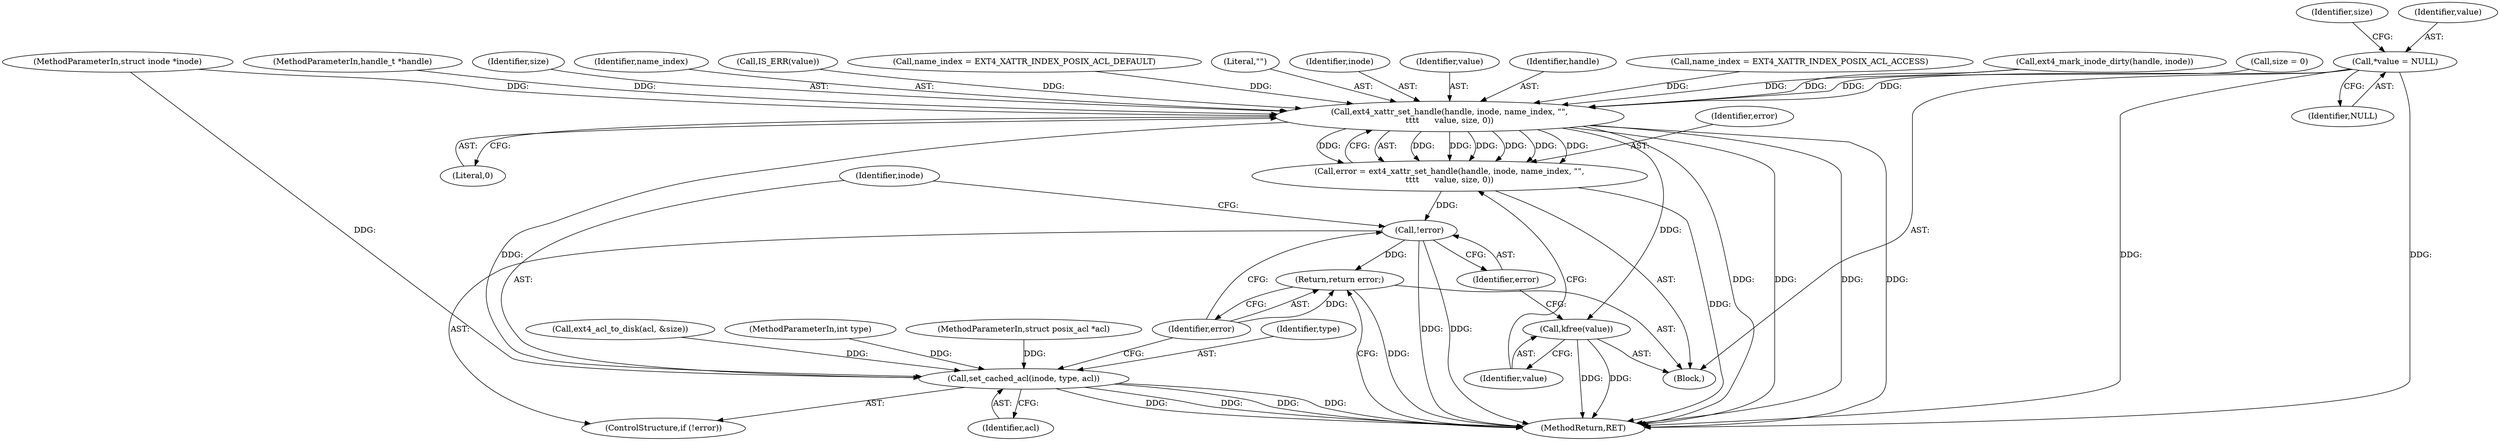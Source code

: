 digraph "0_linux_073931017b49d9458aa351605b43a7e34598caef_3@pointer" {
"1000108" [label="(Call,*value = NULL)"];
"1000190" [label="(Call,ext4_xattr_set_handle(handle, inode, name_index, \"\",\n\t\t\t\t      value, size, 0))"];
"1000188" [label="(Call,error = ext4_xattr_set_handle(handle, inode, name_index, \"\",\n\t\t\t\t      value, size, 0))"];
"1000201" [label="(Call,!error)"];
"1000207" [label="(Return,return error;)"];
"1000198" [label="(Call,kfree(value))"];
"1000203" [label="(Call,set_cached_acl(inode, type, acl))"];
"1000209" [label="(MethodReturn,RET)"];
"1000204" [label="(Identifier,inode)"];
"1000190" [label="(Call,ext4_xattr_set_handle(handle, inode, name_index, \"\",\n\t\t\t\t      value, size, 0))"];
"1000194" [label="(Literal,\"\")"];
"1000192" [label="(Identifier,inode)"];
"1000200" [label="(ControlStructure,if (!error))"];
"1000195" [label="(Identifier,value)"];
"1000203" [label="(Call,set_cached_acl(inode, type, acl))"];
"1000191" [label="(Identifier,handle)"];
"1000120" [label="(Call,name_index = EXT4_XATTR_INDEX_POSIX_ACL_ACCESS)"];
"1000198" [label="(Call,kfree(value))"];
"1000105" [label="(Block,)"];
"1000110" [label="(Identifier,NULL)"];
"1000108" [label="(Call,*value = NULL)"];
"1000197" [label="(Literal,0)"];
"1000205" [label="(Identifier,type)"];
"1000201" [label="(Call,!error)"];
"1000199" [label="(Identifier,value)"];
"1000189" [label="(Identifier,error)"];
"1000176" [label="(Call,ext4_acl_to_disk(acl, &size))"];
"1000103" [label="(MethodParameterIn,int type)"];
"1000146" [label="(Call,ext4_mark_inode_dirty(handle, inode))"];
"1000112" [label="(Call,size = 0)"];
"1000101" [label="(MethodParameterIn,handle_t *handle)"];
"1000206" [label="(Identifier,acl)"];
"1000196" [label="(Identifier,size)"];
"1000102" [label="(MethodParameterIn,struct inode *inode)"];
"1000113" [label="(Identifier,size)"];
"1000109" [label="(Identifier,value)"];
"1000188" [label="(Call,error = ext4_xattr_set_handle(handle, inode, name_index, \"\",\n\t\t\t\t      value, size, 0))"];
"1000208" [label="(Identifier,error)"];
"1000193" [label="(Identifier,name_index)"];
"1000181" [label="(Call,IS_ERR(value))"];
"1000202" [label="(Identifier,error)"];
"1000104" [label="(MethodParameterIn,struct posix_acl *acl)"];
"1000151" [label="(Call,name_index = EXT4_XATTR_INDEX_POSIX_ACL_DEFAULT)"];
"1000207" [label="(Return,return error;)"];
"1000108" -> "1000105"  [label="AST: "];
"1000108" -> "1000110"  [label="CFG: "];
"1000109" -> "1000108"  [label="AST: "];
"1000110" -> "1000108"  [label="AST: "];
"1000113" -> "1000108"  [label="CFG: "];
"1000108" -> "1000209"  [label="DDG: "];
"1000108" -> "1000209"  [label="DDG: "];
"1000108" -> "1000190"  [label="DDG: "];
"1000190" -> "1000188"  [label="AST: "];
"1000190" -> "1000197"  [label="CFG: "];
"1000191" -> "1000190"  [label="AST: "];
"1000192" -> "1000190"  [label="AST: "];
"1000193" -> "1000190"  [label="AST: "];
"1000194" -> "1000190"  [label="AST: "];
"1000195" -> "1000190"  [label="AST: "];
"1000196" -> "1000190"  [label="AST: "];
"1000197" -> "1000190"  [label="AST: "];
"1000188" -> "1000190"  [label="CFG: "];
"1000190" -> "1000209"  [label="DDG: "];
"1000190" -> "1000209"  [label="DDG: "];
"1000190" -> "1000209"  [label="DDG: "];
"1000190" -> "1000209"  [label="DDG: "];
"1000190" -> "1000188"  [label="DDG: "];
"1000190" -> "1000188"  [label="DDG: "];
"1000190" -> "1000188"  [label="DDG: "];
"1000190" -> "1000188"  [label="DDG: "];
"1000190" -> "1000188"  [label="DDG: "];
"1000190" -> "1000188"  [label="DDG: "];
"1000190" -> "1000188"  [label="DDG: "];
"1000146" -> "1000190"  [label="DDG: "];
"1000146" -> "1000190"  [label="DDG: "];
"1000101" -> "1000190"  [label="DDG: "];
"1000102" -> "1000190"  [label="DDG: "];
"1000151" -> "1000190"  [label="DDG: "];
"1000120" -> "1000190"  [label="DDG: "];
"1000181" -> "1000190"  [label="DDG: "];
"1000112" -> "1000190"  [label="DDG: "];
"1000190" -> "1000198"  [label="DDG: "];
"1000190" -> "1000203"  [label="DDG: "];
"1000188" -> "1000105"  [label="AST: "];
"1000189" -> "1000188"  [label="AST: "];
"1000199" -> "1000188"  [label="CFG: "];
"1000188" -> "1000209"  [label="DDG: "];
"1000188" -> "1000201"  [label="DDG: "];
"1000201" -> "1000200"  [label="AST: "];
"1000201" -> "1000202"  [label="CFG: "];
"1000202" -> "1000201"  [label="AST: "];
"1000204" -> "1000201"  [label="CFG: "];
"1000208" -> "1000201"  [label="CFG: "];
"1000201" -> "1000209"  [label="DDG: "];
"1000201" -> "1000209"  [label="DDG: "];
"1000201" -> "1000207"  [label="DDG: "];
"1000207" -> "1000105"  [label="AST: "];
"1000207" -> "1000208"  [label="CFG: "];
"1000208" -> "1000207"  [label="AST: "];
"1000209" -> "1000207"  [label="CFG: "];
"1000207" -> "1000209"  [label="DDG: "];
"1000208" -> "1000207"  [label="DDG: "];
"1000198" -> "1000105"  [label="AST: "];
"1000198" -> "1000199"  [label="CFG: "];
"1000199" -> "1000198"  [label="AST: "];
"1000202" -> "1000198"  [label="CFG: "];
"1000198" -> "1000209"  [label="DDG: "];
"1000198" -> "1000209"  [label="DDG: "];
"1000203" -> "1000200"  [label="AST: "];
"1000203" -> "1000206"  [label="CFG: "];
"1000204" -> "1000203"  [label="AST: "];
"1000205" -> "1000203"  [label="AST: "];
"1000206" -> "1000203"  [label="AST: "];
"1000208" -> "1000203"  [label="CFG: "];
"1000203" -> "1000209"  [label="DDG: "];
"1000203" -> "1000209"  [label="DDG: "];
"1000203" -> "1000209"  [label="DDG: "];
"1000203" -> "1000209"  [label="DDG: "];
"1000102" -> "1000203"  [label="DDG: "];
"1000103" -> "1000203"  [label="DDG: "];
"1000176" -> "1000203"  [label="DDG: "];
"1000104" -> "1000203"  [label="DDG: "];
}
